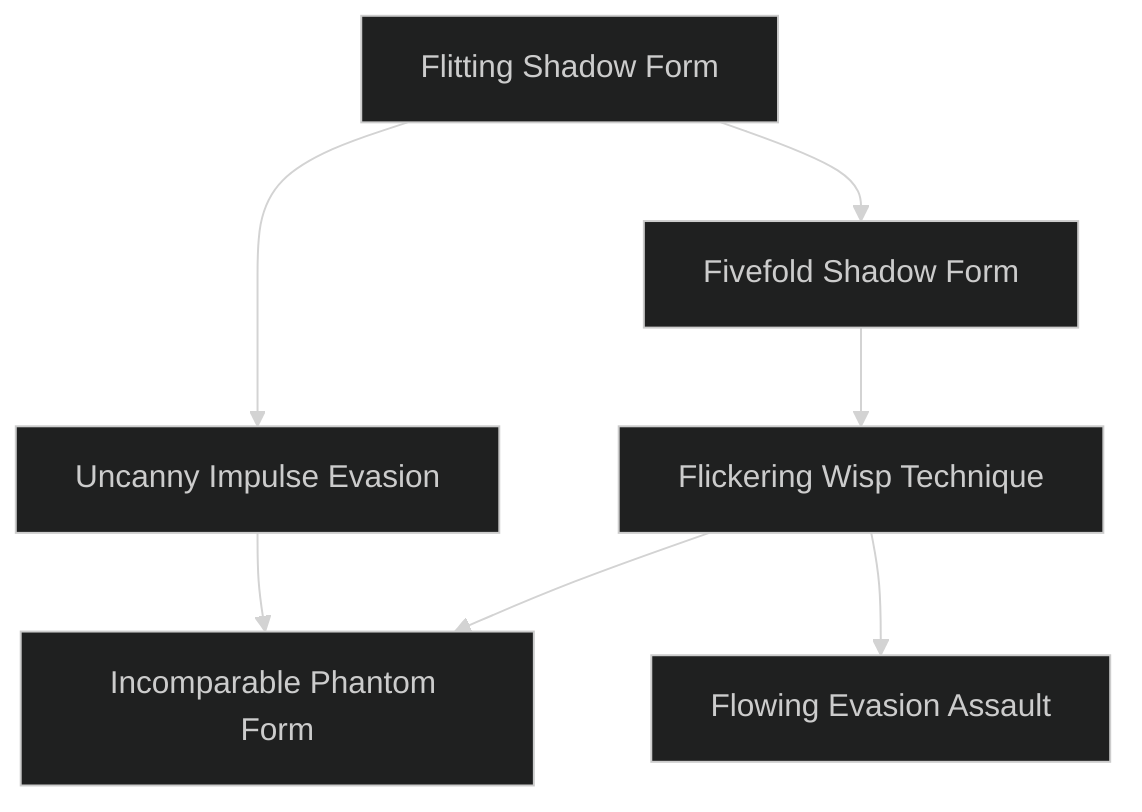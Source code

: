---
config:
  theme: dark
---
flowchart TD

    flitting_shadow_form[Flitting Shadow Form]
    click flitting_shadow_form callback "
        Flitting Shadow Form<br>
        <br>
        Cost: 1 mote per 2 dice<br>
        Duration: Instant<br>
        Type: Reflexive<br>
        Minimum Dodge: 2<br>
        Minimum Essence: 2<br>
        Prerequisite Charms: None<br>
        <br>
        The Exalted channels Essence through his body and
        movements, making him extremely difficult to strike. For
        every mote spent, the Abyssal reduces the dice pool of a
        single attack by two dice. This Charm can only target
        attacks aimed specifically at the Exalt and may reduce a
        dice pool to zero (ensuring that the attack misses). Characters
        may activate this Charm any time after an attack is
        declared but before dice are rolled. Flitting Shadow Form
        can only target attacks the Exalt is aware of.
        "

    uncanny_impulse_evasion[Uncanny Impulse Evasion]
    flitting_shadow_form --> uncanny_impulse_evasion
    click uncanny_impulse_evasion callback "
        Uncanny Impulse Evasion<br>
        <br>
        Cost: 2 motes<br>
        Duration: Instant<br>
        Type: Reflexive<br>
        Minimum Dodge: 3<br>
        Minimum Essence: 2<br>
        Prerequisite Charms: Flitting Shadow Form<br>
        <br>
        Whenever a character with this Charm is attacked,
        she feels a sense of impending dread and may attempt to
        sidestep an unseen blow on impulse alone. The character’s
        dice pool for such a dodge equals her unmodified Dexterity.
        This Charm cannot be placed in a Combo with other
        Dodge Charms. If a deathknight’s player does not choose
        to activate this Charm in response to an unseen attack, the
        Exalt does not sense the blow until it lands. This Charm
        must be activated prior to the attack roll.
        "

    fivefold_shadow_form[Fivefold Shadow Form]
    flitting_shadow_form --> fivefold_shadow_form
    click fivefold_shadow_form callback "
        Fivefold Shadow Form<br>
        <br>
        Cost: 2 motes<br>
        Duration: Instant<br>
        Type: Reflexive<br>
        Minimum Dodge: 4<br>
        Minimum Essence: 2<br>
        Prerequisite Charms: Flitting Shadow Form<br>
        <br>
        Moving faster than the shadows cast by a guttering
        candle, the Abyssal may evade blows with supernatural
        prowess. The attacker loses a number of dice from a single
        attack roll equal to the deathknight’s Dodge + Essence.
        If this reduces an attack dice pool to zero, the blow
        automatically misses. This Charm must be activated
        prior to the attack roll.
        "

    flickering_wisp_technique[Flickering Wisp Technique]
    fivefold_shadow_form --> flickering_wisp_technique
    click flickering_wisp_technique callback "
        Flickering Wisp Technique<br>
        <br>
        Cost: 6 motes<br>
        Duration: Instant<br>
        Type: Reflexive<br>
        Minimum Dodge: 5<br>
        Minimum Essence: 2<br>
        Prerequisite Charms: Fivefold Shadow Form<br>
        <br>
        The Abyssal ripples and vanishes like smoke in a stiff
        breeze, coalescing a split second later a short distance
        away. This Charm allows the Abyssal to perfectly dodge
        any one attack that he can perceive without a roll,
        including those with an area effect. The character still
        cannot dodge magical effects that explicitly prohibit
        dodging, however. The character may not move more
        yards with this technique than his permanent Essence
        rating and cannot use the Charm to teleport through
        solid barriers. Flickering Wisp Technique must be activated
        prior to the attack roll.
        "

    flowing_evasion_assault[Flowing Evasion Assault]
    flickering_wisp_technique --> flowing_evasion_assault
    click flowing_evasion_assault callback "
        Flowing Evasion Assault<br>
        <br>
        Cost: 6 motes<br>
        Duration: Instant<br>
        Type: Reflexive<br>
        Minimum Dodge: 5<br>
        Minimum Essence: 3<br>
        Prerequisite Charms: Flickering Wisp Technique<br>
        <br>
        In addition to teleporting out of harm’s way, an
        Abyssal with this Charm can ensure that she materializes
        behind her opponent. Flowing Evasion Assault follows the
        same rules as Flickering Wisp Technique with two exceptions.
        First, the Exalt may reappear as far away as her Dodge
        in yards. Secondly, if the attacker is within this range, the
        Abyssal may automatically reappear behind her opponent.
        If the Abyssal has any actions remaining to launch an
        attack of her own, she gains the full benefits of attacking
        from behind (see Exalted, p. 238).
        "

    incomparable_phantom_form[Incomparable Phantom Form]
    uncanny_impulse_evasion --> incomparable_phantom_form
    flickering_wisp_technique --> incomparable_phantom_form
    click incomparable_phantom_form callback "
        Incomparable Phantom Form<br>
        <br>
        Cost: 5 motes, 1 Willpower<br>
        Duration: One scene<br>
        Type: Simple<br>
        Minimum Dodge: 5<br>
        Minimum Essence: 3<br>
        Prerequisite Charms: Uncanny Impulse Evasion, Flickering Wisp Technique<br>
        <br>
        Suffusing his body with spectral Essence, the Abyssal
        becomes translucent and partially dematerialized. In addition
        to unnerving opponents, this transformation allows
        the Exalt to dodge all incoming attacks, perceived or
        otherwise, with his full Dexterity + Dodge pool.
        "
